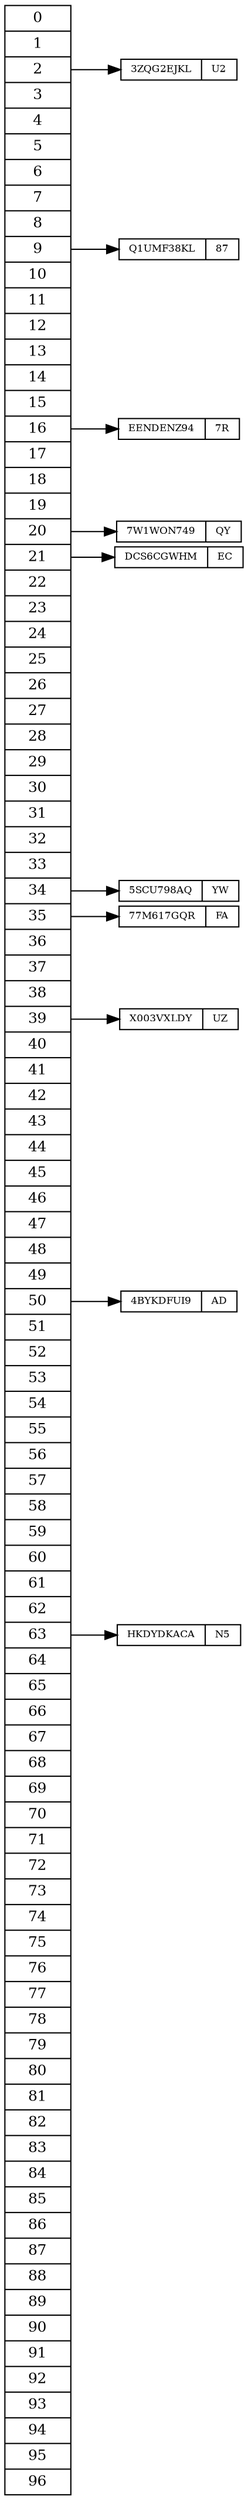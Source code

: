 digraph {
splines=true;
nodesep=.01;
rankdir=LR;
node[fontsize=8,shape=record,height=.1];
ht[fontsize=12,label="<f0>0|<f1>1|<f2>2|<f3>3|<f4>4|<f5>5|<f6>6|<f7>7|<f8>8|<f9>9|<f10>10|<f11>11|<f12>12|<f13>13|<f14>14|<f15>15|<f16>16|<f17>17|<f18>18|<f19>19|<f20>20|<f21>21|<f22>22|<f23>23|<f24>24|<f25>25|<f26>26|<f27>27|<f28>28|<f29>29|<f30>30|<f31>31|<f32>32|<f33>33|<f34>34|<f35>35|<f36>36|<f37>37|<f38>38|<f39>39|<f40>40|<f41>41|<f42>42|<f43>43|<f44>44|<f45>45|<f46>46|<f47>47|<f48>48|<f49>49|<f50>50|<f51>51|<f52>52|<f53>53|<f54>54|<f55>55|<f56>56|<f57>57|<f58>58|<f59>59|<f60>60|<f61>61|<f62>62|<f63>63|<f64>64|<f65>65|<f66>66|<f67>67|<f68>68|<f69>69|<f70>70|<f71>71|<f72>72|<f73>73|<f74>74|<f75>75|<f76>76|<f77>77|<f78>78|<f79>79|<f80>80|<f81>81|<f82>82|<f83>83|<f84>84|<f85>85|<f86>86|<f87>87|<f88>88|<f89>89|<f90>90|<f91>91|<f92>92|<f93>93|<f94>94|<f95>95|<f96>96"];
node1[label="{<l>3ZQG2EJKL|U2}"];
node2[label="{<l>Q1UMF38KL|87}"];
node3[label="{<l>EENDENZ94|7R}"];
node4[label="{<l>7W1WON749|QY}"];
node5[label="{<l>DCS6CGWHM|EC}"];
node6[label="{<l>5SCU798AQ|YW}"];
node7[label="{<l>77M617GQR|FA}"];
node8[label="{<l>X003VXLDY|UZ}"];
node9[label="{<l>4BYKDFUI9|AD}"];
node10[label="{<l>HKDYDKACA|N5}"];
ht:f2->node1:1;
ht:f9->node2:1;
ht:f16->node3:1;
ht:f20->node4:1;
ht:f21->node5:1;
ht:f34->node6:1;
ht:f35->node7:1;
ht:f39->node8:1;
ht:f50->node9:1;
ht:f63->node10:1;
}
